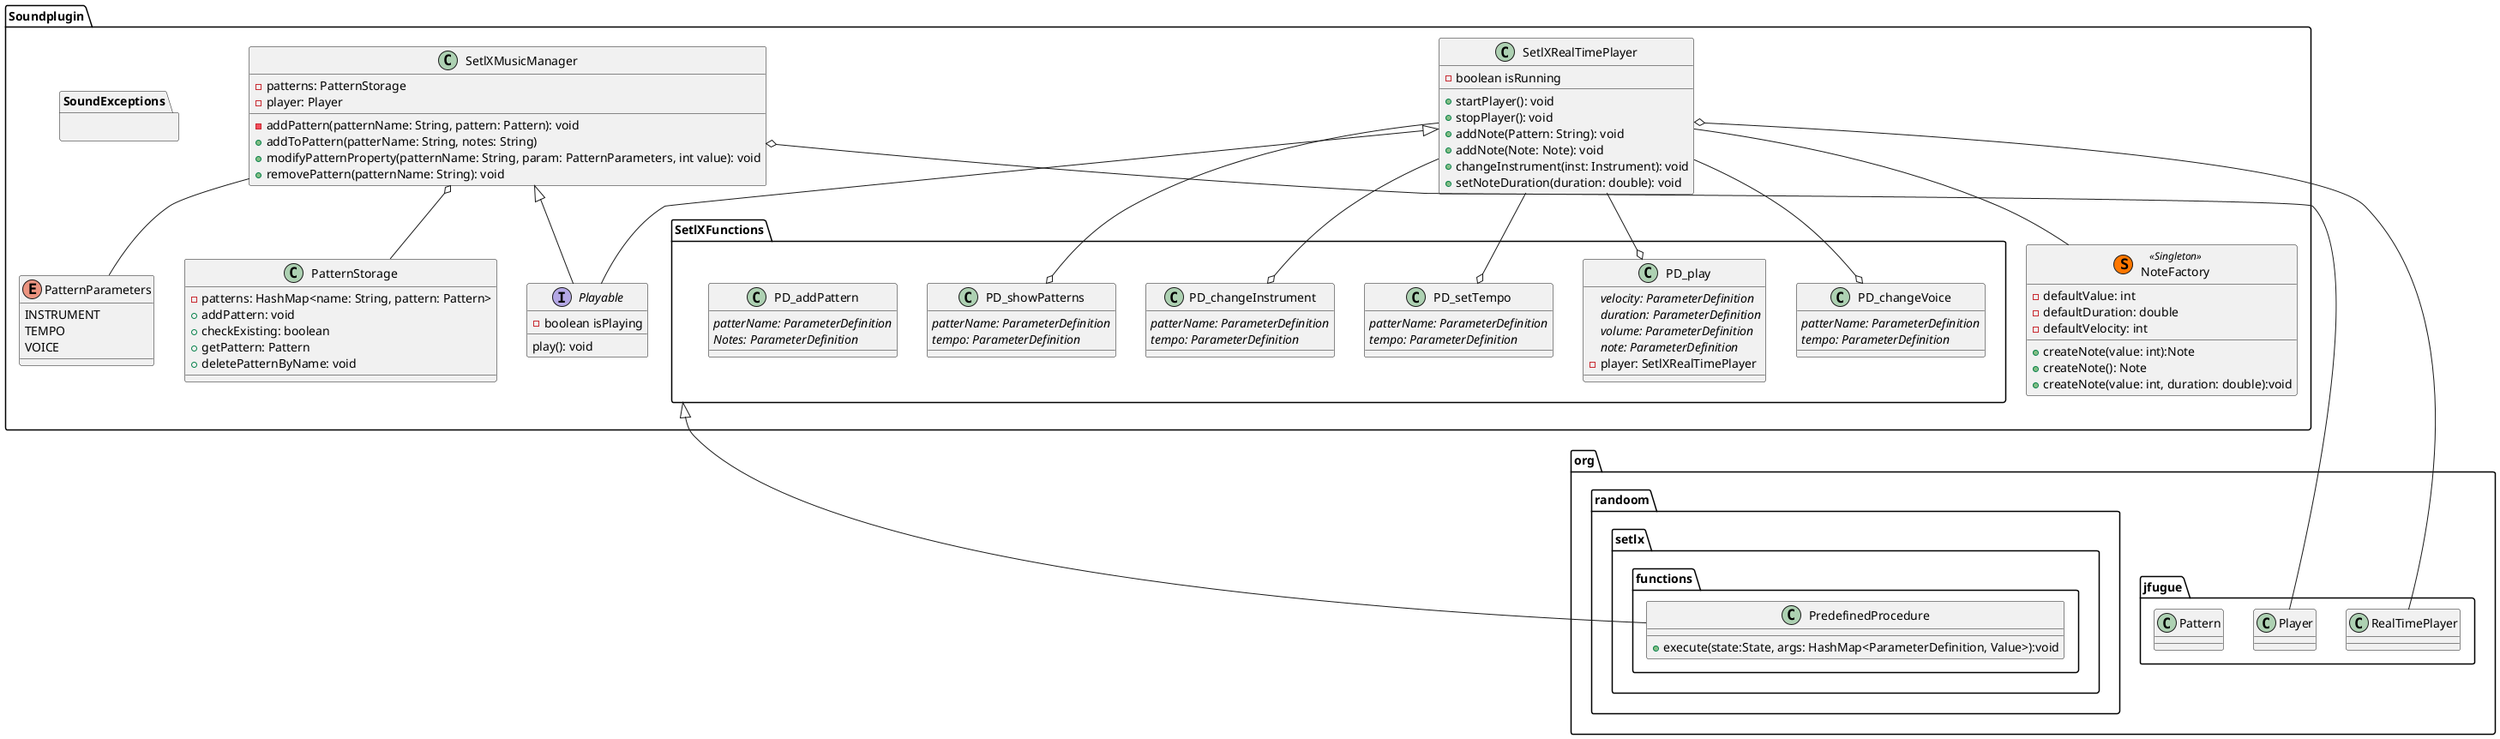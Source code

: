 @startuml

package Soundplugin {
    class SetlXRealTimePlayer{
    -boolean isRunning

    +startPlayer(): void
    +stopPlayer(): void
    +addNote(Pattern: String): void
    +addNote(Note: Note): void
    +changeInstrument(inst: Instrument): void
    +setNoteDuration(duration: double): void



    }
    class NoteFactory <<(S,#FF7700) Singleton>>{
    -defaultValue: int
    -defaultDuration: double
    -defaultVelocity: int

    +createNote(value: int):Note
    +createNote(): Note
    +createNote(value: int, duration: double):void

    }
        interface Playable{
        -boolean isPlaying
        play(): void
        }
    class SetlXMusicManager {
    -patterns: PatternStorage
    -player: Player
    -addPattern(patternName: String, pattern: Pattern): void
    +addToPattern(patterName: String, notes: String)
    +modifyPatternProperty(patternName: String, param: PatternParameters, int value): void
    +removePattern(patternName: String): void

    }
    class PatternStorage{
    -patterns: HashMap<name: String, pattern: Pattern>
    +addPattern: void
    +checkExisting: boolean
    +getPattern: Pattern
    +deletePatternByName: void
    }

    enum PatternParameters{
    INSTRUMENT
    TEMPO
    VOICE
    }

package  SetlXFunctions {
    class PD_play {
    {abstract} velocity: ParameterDefinition
    {abstract} duration: ParameterDefinition
    {abstract} volume: ParameterDefinition
    {abstract} note: ParameterDefinition
    -player: SetlXRealTimePlayer
    }
    class PD_setTempo{
    {abstract} patterName: ParameterDefinition
    {abstract} tempo: ParameterDefinition
    }
    class PD_changeInstrument{
    {abstract} patterName: ParameterDefinition
    {abstract} tempo: ParameterDefinition
    }
    class PD_showPatterns{
    {abstract} patterName: ParameterDefinition
    {abstract} tempo: ParameterDefinition
    }
    class PD_changeVoice{
    {abstract} patterName: ParameterDefinition
    {abstract} tempo: ParameterDefinition
    }
    class PD_addPattern{
    {abstract} patterName: ParameterDefinition
    {abstract} Notes: ParameterDefinition
    }
}
package SoundExceptions{
}
}

package  org.randoom.setlx.functions {

class PredefinedProcedure {
+execute(state:State, args: HashMap<ParameterDefinition, Value>):void
}

}

package  org.jfugue{
    class RealTimePlayer{
    }
    class Player{
    }
    class Pattern
}

SetlXFunctions <|-- PredefinedProcedure
SetlXRealTimePlayer -- NoteFactory
SetlXRealTimePlayer --o PD_play
SetlXRealTimePlayer --o PD_changeInstrument
SetlXRealTimePlayer --o PD_showPatterns
SetlXRealTimePlayer --o PD_changeVoice
SetlXRealTimePlayer --o PD_setTempo
SetlXRealTimePlayer <|-- Playable
SetlXMusicManager <|-- Playable
SetlXMusicManager -- PatternParameters
SetlXMusicManager o-- Player
SetlXRealTimePlayer  o-- RealTimePlayer
SetlXMusicManager  o-- PatternStorage



@enduml